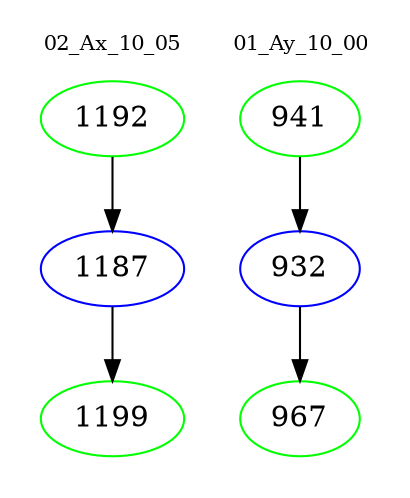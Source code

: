 digraph{
subgraph cluster_0 {
color = white
label = "02_Ax_10_05";
fontsize=10;
T0_1192 [label="1192", color="green"]
T0_1192 -> T0_1187 [color="black"]
T0_1187 [label="1187", color="blue"]
T0_1187 -> T0_1199 [color="black"]
T0_1199 [label="1199", color="green"]
}
subgraph cluster_1 {
color = white
label = "01_Ay_10_00";
fontsize=10;
T1_941 [label="941", color="green"]
T1_941 -> T1_932 [color="black"]
T1_932 [label="932", color="blue"]
T1_932 -> T1_967 [color="black"]
T1_967 [label="967", color="green"]
}
}
